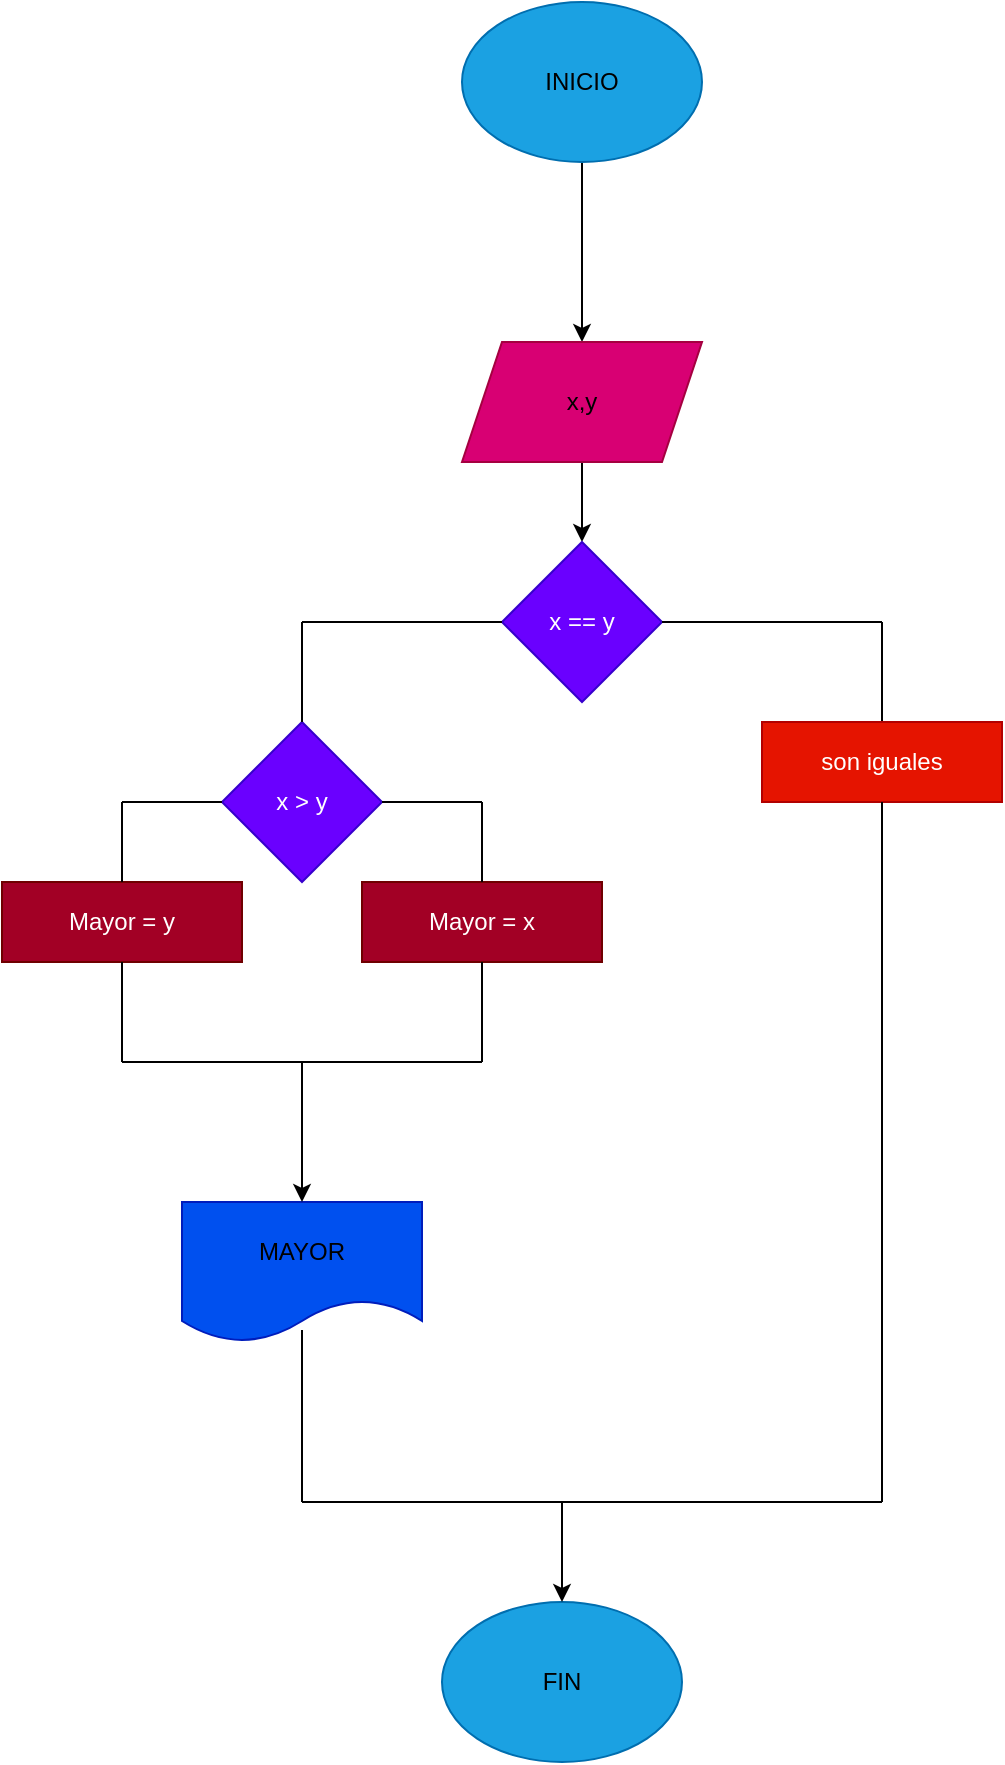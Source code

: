 <mxfile>
    <diagram id="mc3KU3QQjBFrrzWoP9hT" name="Página-1">
        <mxGraphModel dx="1489" dy="411" grid="1" gridSize="10" guides="1" tooltips="1" connect="1" arrows="1" fold="1" page="1" pageScale="1" pageWidth="827" pageHeight="1169" math="0" shadow="0">
            <root>
                <mxCell id="0"/>
                <mxCell id="1" parent="0"/>
                <mxCell id="4" value="" style="edgeStyle=none;html=1;" parent="1" source="2" target="3" edge="1">
                    <mxGeometry relative="1" as="geometry"/>
                </mxCell>
                <mxCell id="2" value="&lt;font color=&quot;#000000&quot;&gt;INICIO&lt;/font&gt;" style="ellipse;whiteSpace=wrap;html=1;fillColor=#1ba1e2;fontColor=#ffffff;strokeColor=#006EAF;" parent="1" vertex="1">
                    <mxGeometry x="210" width="120" height="80" as="geometry"/>
                </mxCell>
                <mxCell id="6" value="" style="edgeStyle=none;html=1;fontColor=#000000;entryX=0.5;entryY=0;entryDx=0;entryDy=0;" parent="1" source="3" target="5" edge="1">
                    <mxGeometry relative="1" as="geometry">
                        <mxPoint x="270" y="260" as="targetPoint"/>
                    </mxGeometry>
                </mxCell>
                <mxCell id="3" value="&lt;font color=&quot;#000000&quot;&gt;x,y&lt;br&gt;&lt;/font&gt;" style="shape=parallelogram;perimeter=parallelogramPerimeter;whiteSpace=wrap;html=1;fixedSize=1;fillColor=#d80073;fontColor=#ffffff;strokeColor=#A50040;" parent="1" vertex="1">
                    <mxGeometry x="210" y="170" width="120" height="60" as="geometry"/>
                </mxCell>
                <mxCell id="5" value="x == y" style="rhombus;whiteSpace=wrap;html=1;fontColor=#ffffff;fillColor=#6a00ff;strokeColor=#3700CC;" parent="1" vertex="1">
                    <mxGeometry x="230" y="270" width="80" height="80" as="geometry"/>
                </mxCell>
                <mxCell id="8" value="" style="endArrow=none;html=1;fontColor=#000000;exitX=0.5;exitY=0;exitDx=0;exitDy=0;" parent="1" edge="1" source="42">
                    <mxGeometry width="50" height="50" relative="1" as="geometry">
                        <mxPoint x="380" y="340" as="sourcePoint"/>
                        <mxPoint x="420" y="310" as="targetPoint"/>
                    </mxGeometry>
                </mxCell>
                <mxCell id="36" value="" style="endArrow=none;html=1;fontColor=#000000;entryX=1;entryY=0.5;entryDx=0;entryDy=0;" edge="1" parent="1" target="5">
                    <mxGeometry width="50" height="50" relative="1" as="geometry">
                        <mxPoint x="420" y="310" as="sourcePoint"/>
                        <mxPoint x="300" y="330" as="targetPoint"/>
                    </mxGeometry>
                </mxCell>
                <mxCell id="37" value="&lt;font color=&quot;#000000&quot;&gt;FIN&lt;/font&gt;" style="ellipse;whiteSpace=wrap;html=1;fillColor=#1ba1e2;fontColor=#ffffff;strokeColor=#006EAF;" vertex="1" parent="1">
                    <mxGeometry x="200" y="800" width="120" height="80" as="geometry"/>
                </mxCell>
                <mxCell id="38" value="&lt;font color=&quot;#000000&quot;&gt;MAYOR&lt;/font&gt;" style="shape=document;whiteSpace=wrap;html=1;boundedLbl=1;fontColor=#ffffff;fillColor=#0050ef;strokeColor=#001DBC;" vertex="1" parent="1">
                    <mxGeometry x="70" y="600" width="120" height="70" as="geometry"/>
                </mxCell>
                <mxCell id="39" value="Mayor = x" style="rounded=0;whiteSpace=wrap;html=1;fontColor=#ffffff;fillColor=#a20025;strokeColor=#6F0000;" vertex="1" parent="1">
                    <mxGeometry x="160" y="440" width="120" height="40" as="geometry"/>
                </mxCell>
                <mxCell id="40" value="Mayor = y" style="rounded=0;whiteSpace=wrap;html=1;fontColor=#ffffff;fillColor=#a20025;strokeColor=#6F0000;" vertex="1" parent="1">
                    <mxGeometry x="-20" y="440" width="120" height="40" as="geometry"/>
                </mxCell>
                <mxCell id="41" value="x &amp;gt; y" style="rhombus;whiteSpace=wrap;html=1;fontColor=#ffffff;fillColor=#6a00ff;strokeColor=#3700CC;" vertex="1" parent="1">
                    <mxGeometry x="90" y="360" width="80" height="80" as="geometry"/>
                </mxCell>
                <mxCell id="42" value="son iguales" style="rounded=0;whiteSpace=wrap;html=1;fontColor=#ffffff;fillColor=#e51400;strokeColor=#B20000;" vertex="1" parent="1">
                    <mxGeometry x="360" y="360" width="120" height="40" as="geometry"/>
                </mxCell>
                <mxCell id="43" value="" style="endArrow=none;html=1;fontColor=#000000;entryX=0;entryY=0.5;entryDx=0;entryDy=0;" edge="1" parent="1" target="5">
                    <mxGeometry width="50" height="50" relative="1" as="geometry">
                        <mxPoint x="130" y="310" as="sourcePoint"/>
                        <mxPoint x="370" y="470" as="targetPoint"/>
                    </mxGeometry>
                </mxCell>
                <mxCell id="44" value="" style="endArrow=none;html=1;fontColor=#000000;" edge="1" parent="1">
                    <mxGeometry width="50" height="50" relative="1" as="geometry">
                        <mxPoint x="130" y="360" as="sourcePoint"/>
                        <mxPoint x="130" y="310" as="targetPoint"/>
                    </mxGeometry>
                </mxCell>
                <mxCell id="45" value="" style="endArrow=none;html=1;exitX=1;exitY=0.5;exitDx=0;exitDy=0;" edge="1" parent="1" source="41">
                    <mxGeometry width="50" height="50" relative="1" as="geometry">
                        <mxPoint x="270" y="440" as="sourcePoint"/>
                        <mxPoint x="220" y="400" as="targetPoint"/>
                    </mxGeometry>
                </mxCell>
                <mxCell id="46" value="" style="endArrow=none;html=1;entryX=0;entryY=0.5;entryDx=0;entryDy=0;" edge="1" parent="1" target="41">
                    <mxGeometry width="50" height="50" relative="1" as="geometry">
                        <mxPoint x="40" y="400" as="sourcePoint"/>
                        <mxPoint x="320" y="390" as="targetPoint"/>
                    </mxGeometry>
                </mxCell>
                <mxCell id="47" value="" style="endArrow=none;html=1;" edge="1" parent="1">
                    <mxGeometry width="50" height="50" relative="1" as="geometry">
                        <mxPoint x="220" y="440" as="sourcePoint"/>
                        <mxPoint x="220" y="400" as="targetPoint"/>
                    </mxGeometry>
                </mxCell>
                <mxCell id="48" value="" style="endArrow=none;html=1;" edge="1" parent="1">
                    <mxGeometry width="50" height="50" relative="1" as="geometry">
                        <mxPoint x="40" y="440" as="sourcePoint"/>
                        <mxPoint x="40" y="400" as="targetPoint"/>
                    </mxGeometry>
                </mxCell>
                <mxCell id="49" value="" style="endArrow=none;html=1;entryX=0.5;entryY=1;entryDx=0;entryDy=0;" edge="1" parent="1" target="40">
                    <mxGeometry width="50" height="50" relative="1" as="geometry">
                        <mxPoint x="40" y="530" as="sourcePoint"/>
                        <mxPoint x="320" y="490" as="targetPoint"/>
                    </mxGeometry>
                </mxCell>
                <mxCell id="50" value="" style="endArrow=none;html=1;entryX=0.5;entryY=1;entryDx=0;entryDy=0;" edge="1" parent="1" target="39">
                    <mxGeometry width="50" height="50" relative="1" as="geometry">
                        <mxPoint x="220" y="530" as="sourcePoint"/>
                        <mxPoint x="320" y="490" as="targetPoint"/>
                    </mxGeometry>
                </mxCell>
                <mxCell id="51" value="" style="endArrow=none;html=1;" edge="1" parent="1">
                    <mxGeometry width="50" height="50" relative="1" as="geometry">
                        <mxPoint x="40" y="530" as="sourcePoint"/>
                        <mxPoint x="220" y="530" as="targetPoint"/>
                    </mxGeometry>
                </mxCell>
                <mxCell id="52" value="" style="endArrow=classic;html=1;entryX=0.5;entryY=0;entryDx=0;entryDy=0;" edge="1" parent="1" target="38">
                    <mxGeometry width="50" height="50" relative="1" as="geometry">
                        <mxPoint x="130" y="530" as="sourcePoint"/>
                        <mxPoint x="130" y="590" as="targetPoint"/>
                    </mxGeometry>
                </mxCell>
                <mxCell id="55" value="" style="endArrow=none;html=1;entryX=0.5;entryY=1;entryDx=0;entryDy=0;" edge="1" parent="1" target="42">
                    <mxGeometry width="50" height="50" relative="1" as="geometry">
                        <mxPoint x="420" y="750" as="sourcePoint"/>
                        <mxPoint x="370" y="390" as="targetPoint"/>
                    </mxGeometry>
                </mxCell>
                <mxCell id="56" value="" style="endArrow=none;html=1;" edge="1" parent="1">
                    <mxGeometry width="50" height="50" relative="1" as="geometry">
                        <mxPoint x="130" y="750" as="sourcePoint"/>
                        <mxPoint x="420" y="750" as="targetPoint"/>
                    </mxGeometry>
                </mxCell>
                <mxCell id="57" value="" style="endArrow=none;html=1;entryX=0.5;entryY=0.914;entryDx=0;entryDy=0;entryPerimeter=0;" edge="1" parent="1" target="38">
                    <mxGeometry width="50" height="50" relative="1" as="geometry">
                        <mxPoint x="130" y="750" as="sourcePoint"/>
                        <mxPoint x="430" y="760" as="targetPoint"/>
                    </mxGeometry>
                </mxCell>
                <mxCell id="62" value="" style="endArrow=classic;html=1;entryX=0.5;entryY=0;entryDx=0;entryDy=0;" edge="1" parent="1" target="37">
                    <mxGeometry width="50" height="50" relative="1" as="geometry">
                        <mxPoint x="260" y="750" as="sourcePoint"/>
                        <mxPoint x="370" y="650" as="targetPoint"/>
                    </mxGeometry>
                </mxCell>
            </root>
        </mxGraphModel>
    </diagram>
</mxfile>